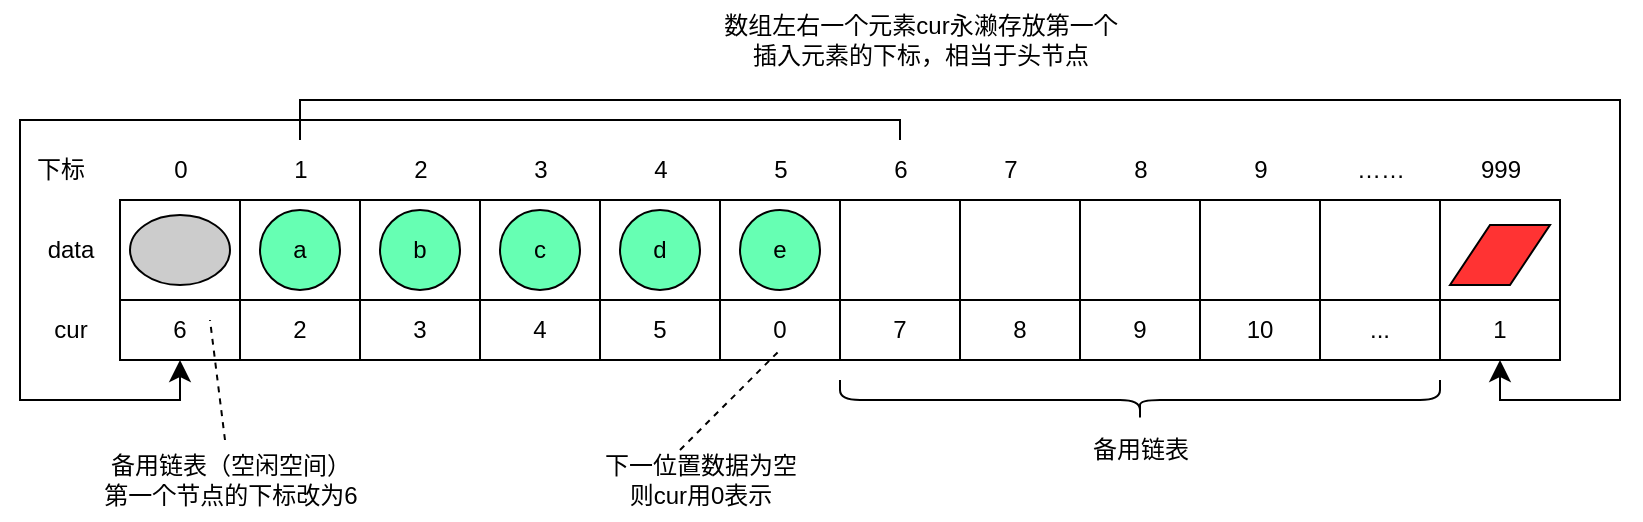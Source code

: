 <mxfile>
    <diagram id="IGgZUU6ocAgEZ577XQ4o" name="Page-1">
        <mxGraphModel dx="3050" dy="1558" grid="1" gridSize="10" guides="1" tooltips="1" connect="1" arrows="1" fold="1" page="1" pageScale="1" pageWidth="850" pageHeight="1100" math="0" shadow="0">
            <root>
                <mxCell id="0"/>
                <mxCell id="1" parent="0"/>
                <mxCell id="2" value="" style="rounded=0;whiteSpace=wrap;html=1;" parent="1" vertex="1">
                    <mxGeometry x="70" y="170" width="60" height="50" as="geometry"/>
                </mxCell>
                <mxCell id="3" value="6" style="rounded=0;whiteSpace=wrap;html=1;" parent="1" vertex="1">
                    <mxGeometry x="70" y="220" width="60" height="30" as="geometry"/>
                </mxCell>
                <mxCell id="4" value="" style="rounded=0;whiteSpace=wrap;html=1;" parent="1" vertex="1">
                    <mxGeometry x="130" y="170" width="60" height="50" as="geometry"/>
                </mxCell>
                <mxCell id="5" value="2" style="rounded=0;whiteSpace=wrap;html=1;" parent="1" vertex="1">
                    <mxGeometry x="130" y="220" width="60" height="30" as="geometry"/>
                </mxCell>
                <mxCell id="6" value="" style="rounded=0;whiteSpace=wrap;html=1;" parent="1" vertex="1">
                    <mxGeometry x="190" y="170" width="60" height="50" as="geometry"/>
                </mxCell>
                <mxCell id="7" value="3" style="rounded=0;whiteSpace=wrap;html=1;" parent="1" vertex="1">
                    <mxGeometry x="190" y="220" width="60" height="30" as="geometry"/>
                </mxCell>
                <mxCell id="8" value="" style="rounded=0;whiteSpace=wrap;html=1;" parent="1" vertex="1">
                    <mxGeometry x="250" y="170" width="60" height="50" as="geometry"/>
                </mxCell>
                <mxCell id="9" value="4" style="rounded=0;whiteSpace=wrap;html=1;" parent="1" vertex="1">
                    <mxGeometry x="250" y="220" width="60" height="30" as="geometry"/>
                </mxCell>
                <mxCell id="10" value="" style="rounded=0;whiteSpace=wrap;html=1;" parent="1" vertex="1">
                    <mxGeometry x="310" y="170" width="60" height="50" as="geometry"/>
                </mxCell>
                <mxCell id="11" value="5" style="rounded=0;whiteSpace=wrap;html=1;" parent="1" vertex="1">
                    <mxGeometry x="310" y="220" width="60" height="30" as="geometry"/>
                </mxCell>
                <mxCell id="12" value="" style="rounded=0;whiteSpace=wrap;html=1;" parent="1" vertex="1">
                    <mxGeometry x="370" y="170" width="60" height="50" as="geometry"/>
                </mxCell>
                <mxCell id="13" value="0" style="rounded=0;whiteSpace=wrap;html=1;" parent="1" vertex="1">
                    <mxGeometry x="370" y="220" width="60" height="30" as="geometry"/>
                </mxCell>
                <mxCell id="14" value="" style="rounded=0;whiteSpace=wrap;html=1;" parent="1" vertex="1">
                    <mxGeometry x="430" y="170" width="60" height="50" as="geometry"/>
                </mxCell>
                <mxCell id="15" value="7" style="rounded=0;whiteSpace=wrap;html=1;" parent="1" vertex="1">
                    <mxGeometry x="430" y="220" width="60" height="30" as="geometry"/>
                </mxCell>
                <mxCell id="16" value="" style="rounded=0;whiteSpace=wrap;html=1;" parent="1" vertex="1">
                    <mxGeometry x="490" y="170" width="60" height="50" as="geometry"/>
                </mxCell>
                <mxCell id="17" value="8" style="rounded=0;whiteSpace=wrap;html=1;" parent="1" vertex="1">
                    <mxGeometry x="490" y="220" width="60" height="30" as="geometry"/>
                </mxCell>
                <mxCell id="18" value="" style="rounded=0;whiteSpace=wrap;html=1;" parent="1" vertex="1">
                    <mxGeometry x="550" y="170" width="60" height="50" as="geometry"/>
                </mxCell>
                <mxCell id="19" value="9" style="rounded=0;whiteSpace=wrap;html=1;" parent="1" vertex="1">
                    <mxGeometry x="550" y="220" width="60" height="30" as="geometry"/>
                </mxCell>
                <mxCell id="20" value="" style="rounded=0;whiteSpace=wrap;html=1;" parent="1" vertex="1">
                    <mxGeometry x="610" y="170" width="60" height="50" as="geometry"/>
                </mxCell>
                <mxCell id="21" value="10" style="rounded=0;whiteSpace=wrap;html=1;" parent="1" vertex="1">
                    <mxGeometry x="610" y="220" width="60" height="30" as="geometry"/>
                </mxCell>
                <mxCell id="22" value="" style="rounded=0;whiteSpace=wrap;html=1;" parent="1" vertex="1">
                    <mxGeometry x="670" y="170" width="60" height="50" as="geometry"/>
                </mxCell>
                <mxCell id="23" value="..." style="rounded=0;whiteSpace=wrap;html=1;" parent="1" vertex="1">
                    <mxGeometry x="670" y="220" width="60" height="30" as="geometry"/>
                </mxCell>
                <mxCell id="24" value="" style="rounded=0;whiteSpace=wrap;html=1;" parent="1" vertex="1">
                    <mxGeometry x="730" y="170" width="60" height="50" as="geometry"/>
                </mxCell>
                <mxCell id="25" value="1" style="rounded=0;whiteSpace=wrap;html=1;" parent="1" vertex="1">
                    <mxGeometry x="730" y="220" width="60" height="30" as="geometry"/>
                </mxCell>
                <mxCell id="26" value="data" style="text;html=1;align=center;verticalAlign=middle;resizable=0;points=[];autosize=1;strokeColor=none;fillColor=none;" parent="1" vertex="1">
                    <mxGeometry x="20" y="180" width="50" height="30" as="geometry"/>
                </mxCell>
                <mxCell id="27" value="cur" style="text;html=1;align=center;verticalAlign=middle;resizable=0;points=[];autosize=1;strokeColor=none;fillColor=none;" parent="1" vertex="1">
                    <mxGeometry x="25" y="220" width="40" height="30" as="geometry"/>
                </mxCell>
                <mxCell id="28" value="" style="ellipse;whiteSpace=wrap;html=1;fillColor=#CCCCCC;" parent="1" vertex="1">
                    <mxGeometry x="75" y="177.5" width="50" height="35" as="geometry"/>
                </mxCell>
                <mxCell id="29" value="" style="shape=parallelogram;perimeter=parallelogramPerimeter;whiteSpace=wrap;html=1;fixedSize=1;fillColor=#FF3333;" parent="1" vertex="1">
                    <mxGeometry x="735" y="182.5" width="50" height="30" as="geometry"/>
                </mxCell>
                <mxCell id="30" value="下标" style="text;html=1;align=center;verticalAlign=middle;resizable=0;points=[];autosize=1;strokeColor=none;fillColor=none;" parent="1" vertex="1">
                    <mxGeometry x="15" y="140" width="50" height="30" as="geometry"/>
                </mxCell>
                <mxCell id="31" value="0" style="text;html=1;align=center;verticalAlign=middle;resizable=0;points=[];autosize=1;strokeColor=none;fillColor=none;" parent="1" vertex="1">
                    <mxGeometry x="85" y="140" width="30" height="30" as="geometry"/>
                </mxCell>
                <mxCell id="32" value="1" style="text;html=1;align=center;verticalAlign=middle;resizable=0;points=[];autosize=1;strokeColor=none;fillColor=none;" parent="1" vertex="1">
                    <mxGeometry x="145" y="140" width="30" height="30" as="geometry"/>
                </mxCell>
                <mxCell id="33" value="2" style="text;html=1;align=center;verticalAlign=middle;resizable=0;points=[];autosize=1;strokeColor=none;fillColor=none;" parent="1" vertex="1">
                    <mxGeometry x="205" y="140" width="30" height="30" as="geometry"/>
                </mxCell>
                <mxCell id="34" value="3" style="text;html=1;align=center;verticalAlign=middle;resizable=0;points=[];autosize=1;strokeColor=none;fillColor=none;" parent="1" vertex="1">
                    <mxGeometry x="265" y="140" width="30" height="30" as="geometry"/>
                </mxCell>
                <mxCell id="35" value="4" style="text;html=1;align=center;verticalAlign=middle;resizable=0;points=[];autosize=1;strokeColor=none;fillColor=none;" parent="1" vertex="1">
                    <mxGeometry x="325" y="140" width="30" height="30" as="geometry"/>
                </mxCell>
                <mxCell id="36" value="5" style="text;html=1;align=center;verticalAlign=middle;resizable=0;points=[];autosize=1;strokeColor=none;fillColor=none;" parent="1" vertex="1">
                    <mxGeometry x="385" y="140" width="30" height="30" as="geometry"/>
                </mxCell>
                <mxCell id="37" value="6" style="text;html=1;align=center;verticalAlign=middle;resizable=0;points=[];autosize=1;strokeColor=none;fillColor=none;" parent="1" vertex="1">
                    <mxGeometry x="445" y="140" width="30" height="30" as="geometry"/>
                </mxCell>
                <mxCell id="38" value="7" style="text;html=1;align=center;verticalAlign=middle;resizable=0;points=[];autosize=1;strokeColor=none;fillColor=none;" parent="1" vertex="1">
                    <mxGeometry x="500" y="140" width="30" height="30" as="geometry"/>
                </mxCell>
                <mxCell id="39" value="8" style="text;html=1;align=center;verticalAlign=middle;resizable=0;points=[];autosize=1;strokeColor=none;fillColor=none;" parent="1" vertex="1">
                    <mxGeometry x="565" y="140" width="30" height="30" as="geometry"/>
                </mxCell>
                <mxCell id="40" value="9" style="text;html=1;align=center;verticalAlign=middle;resizable=0;points=[];autosize=1;strokeColor=none;fillColor=none;" parent="1" vertex="1">
                    <mxGeometry x="625" y="140" width="30" height="30" as="geometry"/>
                </mxCell>
                <mxCell id="41" value="……" style="text;html=1;align=center;verticalAlign=middle;resizable=0;points=[];autosize=1;strokeColor=none;fillColor=none;" parent="1" vertex="1">
                    <mxGeometry x="675" y="140" width="50" height="30" as="geometry"/>
                </mxCell>
                <mxCell id="42" value="999" style="text;html=1;align=center;verticalAlign=middle;resizable=0;points=[];autosize=1;strokeColor=none;fillColor=none;" parent="1" vertex="1">
                    <mxGeometry x="740" y="140" width="40" height="30" as="geometry"/>
                </mxCell>
                <mxCell id="43" value="" style="edgeStyle=segmentEdgeStyle;endArrow=classic;html=1;curved=0;rounded=0;endSize=8;startSize=8;entryX=0.5;entryY=1;entryDx=0;entryDy=0;" parent="1" source="32" target="25" edge="1">
                    <mxGeometry width="50" height="50" relative="1" as="geometry">
                        <mxPoint x="570" y="630" as="sourcePoint"/>
                        <mxPoint x="620" y="580" as="targetPoint"/>
                        <Array as="points">
                            <mxPoint x="160" y="120"/>
                            <mxPoint x="820" y="120"/>
                            <mxPoint x="820" y="270"/>
                            <mxPoint x="760" y="270"/>
                        </Array>
                    </mxGeometry>
                </mxCell>
                <mxCell id="44" value="" style="shape=curlyBracket;whiteSpace=wrap;html=1;rounded=1;labelPosition=left;verticalLabelPosition=middle;align=right;verticalAlign=middle;direction=north;" parent="1" vertex="1">
                    <mxGeometry x="430" y="260" width="300" height="20" as="geometry"/>
                </mxCell>
                <mxCell id="45" value="备用链表" style="text;html=1;align=center;verticalAlign=middle;resizable=0;points=[];autosize=1;strokeColor=none;fillColor=none;" parent="1" vertex="1">
                    <mxGeometry x="545" y="280" width="70" height="30" as="geometry"/>
                </mxCell>
                <mxCell id="47" value="备用&lt;span style=&quot;background-color: transparent;&quot;&gt;链表（空闲空间）&lt;/span&gt;&lt;div&gt;&lt;span style=&quot;background-color: transparent;&quot;&gt;第一个节点的下标改为6&lt;/span&gt;&lt;/div&gt;" style="text;html=1;align=center;verticalAlign=middle;resizable=0;points=[];autosize=1;strokeColor=none;fillColor=none;" parent="1" vertex="1">
                    <mxGeometry x="50" y="290" width="150" height="40" as="geometry"/>
                </mxCell>
                <mxCell id="48" value="" style="endArrow=none;dashed=1;html=1;" parent="1" source="47" edge="1">
                    <mxGeometry width="50" height="50" relative="1" as="geometry">
                        <mxPoint x="65" y="280" as="sourcePoint"/>
                        <mxPoint x="115" y="230" as="targetPoint"/>
                    </mxGeometry>
                </mxCell>
                <mxCell id="49" value="数组左右一个元素cur永濑存放第一个&lt;div&gt;插入元素的下标，相当于头节点&lt;/div&gt;" style="text;html=1;align=center;verticalAlign=middle;resizable=0;points=[];autosize=1;strokeColor=none;fillColor=none;" parent="1" vertex="1">
                    <mxGeometry x="360" y="70" width="220" height="40" as="geometry"/>
                </mxCell>
                <mxCell id="50" value="a" style="ellipse;whiteSpace=wrap;html=1;aspect=fixed;fillColor=#66FFB3;" parent="1" vertex="1">
                    <mxGeometry x="140" y="175" width="40" height="40" as="geometry"/>
                </mxCell>
                <mxCell id="51" value="b" style="ellipse;whiteSpace=wrap;html=1;aspect=fixed;fillColor=#66FFB3;" parent="1" vertex="1">
                    <mxGeometry x="200" y="175" width="40" height="40" as="geometry"/>
                </mxCell>
                <mxCell id="52" value="c" style="ellipse;whiteSpace=wrap;html=1;aspect=fixed;fillColor=#66FFB3;" parent="1" vertex="1">
                    <mxGeometry x="260" y="175" width="40" height="40" as="geometry"/>
                </mxCell>
                <mxCell id="53" value="d" style="ellipse;whiteSpace=wrap;html=1;aspect=fixed;fillColor=#66FFB3;" parent="1" vertex="1">
                    <mxGeometry x="320" y="175" width="40" height="40" as="geometry"/>
                </mxCell>
                <mxCell id="54" value="e" style="ellipse;whiteSpace=wrap;html=1;aspect=fixed;fillColor=#66FFB3;" parent="1" vertex="1">
                    <mxGeometry x="380" y="175" width="40" height="40" as="geometry"/>
                </mxCell>
                <mxCell id="55" value="" style="edgeStyle=segmentEdgeStyle;endArrow=classic;html=1;curved=0;rounded=0;endSize=8;startSize=8;" parent="1" source="37" target="3" edge="1">
                    <mxGeometry width="50" height="50" relative="1" as="geometry">
                        <mxPoint x="330" y="350" as="sourcePoint"/>
                        <mxPoint x="385" y="300" as="targetPoint"/>
                        <Array as="points">
                            <mxPoint x="460" y="130"/>
                            <mxPoint x="20" y="130"/>
                            <mxPoint x="20" y="270"/>
                            <mxPoint x="100" y="270"/>
                        </Array>
                    </mxGeometry>
                </mxCell>
                <mxCell id="56" value="下一位置数据为空&lt;div&gt;则cur用0表示&lt;/div&gt;" style="text;html=1;align=center;verticalAlign=middle;resizable=0;points=[];autosize=1;strokeColor=none;fillColor=none;" parent="1" vertex="1">
                    <mxGeometry x="300" y="290" width="120" height="40" as="geometry"/>
                </mxCell>
                <mxCell id="57" value="" style="endArrow=none;dashed=1;html=1;" parent="1" edge="1">
                    <mxGeometry width="50" height="50" relative="1" as="geometry">
                        <mxPoint x="350" y="295" as="sourcePoint"/>
                        <mxPoint x="400" y="245" as="targetPoint"/>
                    </mxGeometry>
                </mxCell>
            </root>
        </mxGraphModel>
    </diagram>
</mxfile>